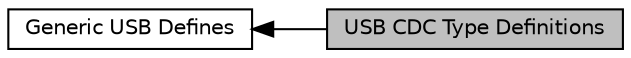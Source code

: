 digraph "USB CDC Type Definitions"
{
  edge [fontname="Helvetica",fontsize="10",labelfontname="Helvetica",labelfontsize="10"];
  node [fontname="Helvetica",fontsize="10",shape=record];
  rankdir=LR;
  Node1 [label="Generic USB Defines",height=0.2,width=0.4,color="black", fillcolor="white", style="filled",URL="$group__USB__defines.html",tooltip="Defined Constants and Types for Generic USB. "];
  Node0 [label="USB CDC Type Definitions",height=0.2,width=0.4,color="black", fillcolor="grey75", style="filled", fontcolor="black"];
  Node1->Node0 [shape=plaintext, dir="back", style="solid"];
}
